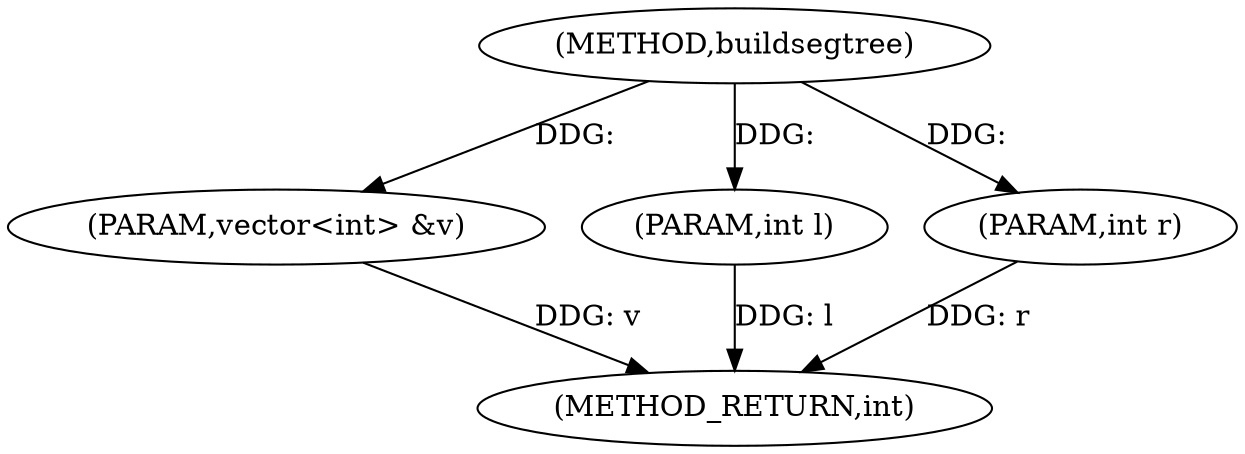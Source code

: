 digraph "buildsegtree" {  
"1000139" [label = "(METHOD,buildsegtree)" ]
"1000144" [label = "(METHOD_RETURN,int)" ]
"1000140" [label = "(PARAM,vector<int> &v)" ]
"1000141" [label = "(PARAM,int l)" ]
"1000142" [label = "(PARAM,int r)" ]
  "1000140" -> "1000144"  [ label = "DDG: v"] 
  "1000141" -> "1000144"  [ label = "DDG: l"] 
  "1000142" -> "1000144"  [ label = "DDG: r"] 
  "1000139" -> "1000140"  [ label = "DDG: "] 
  "1000139" -> "1000141"  [ label = "DDG: "] 
  "1000139" -> "1000142"  [ label = "DDG: "] 
}
